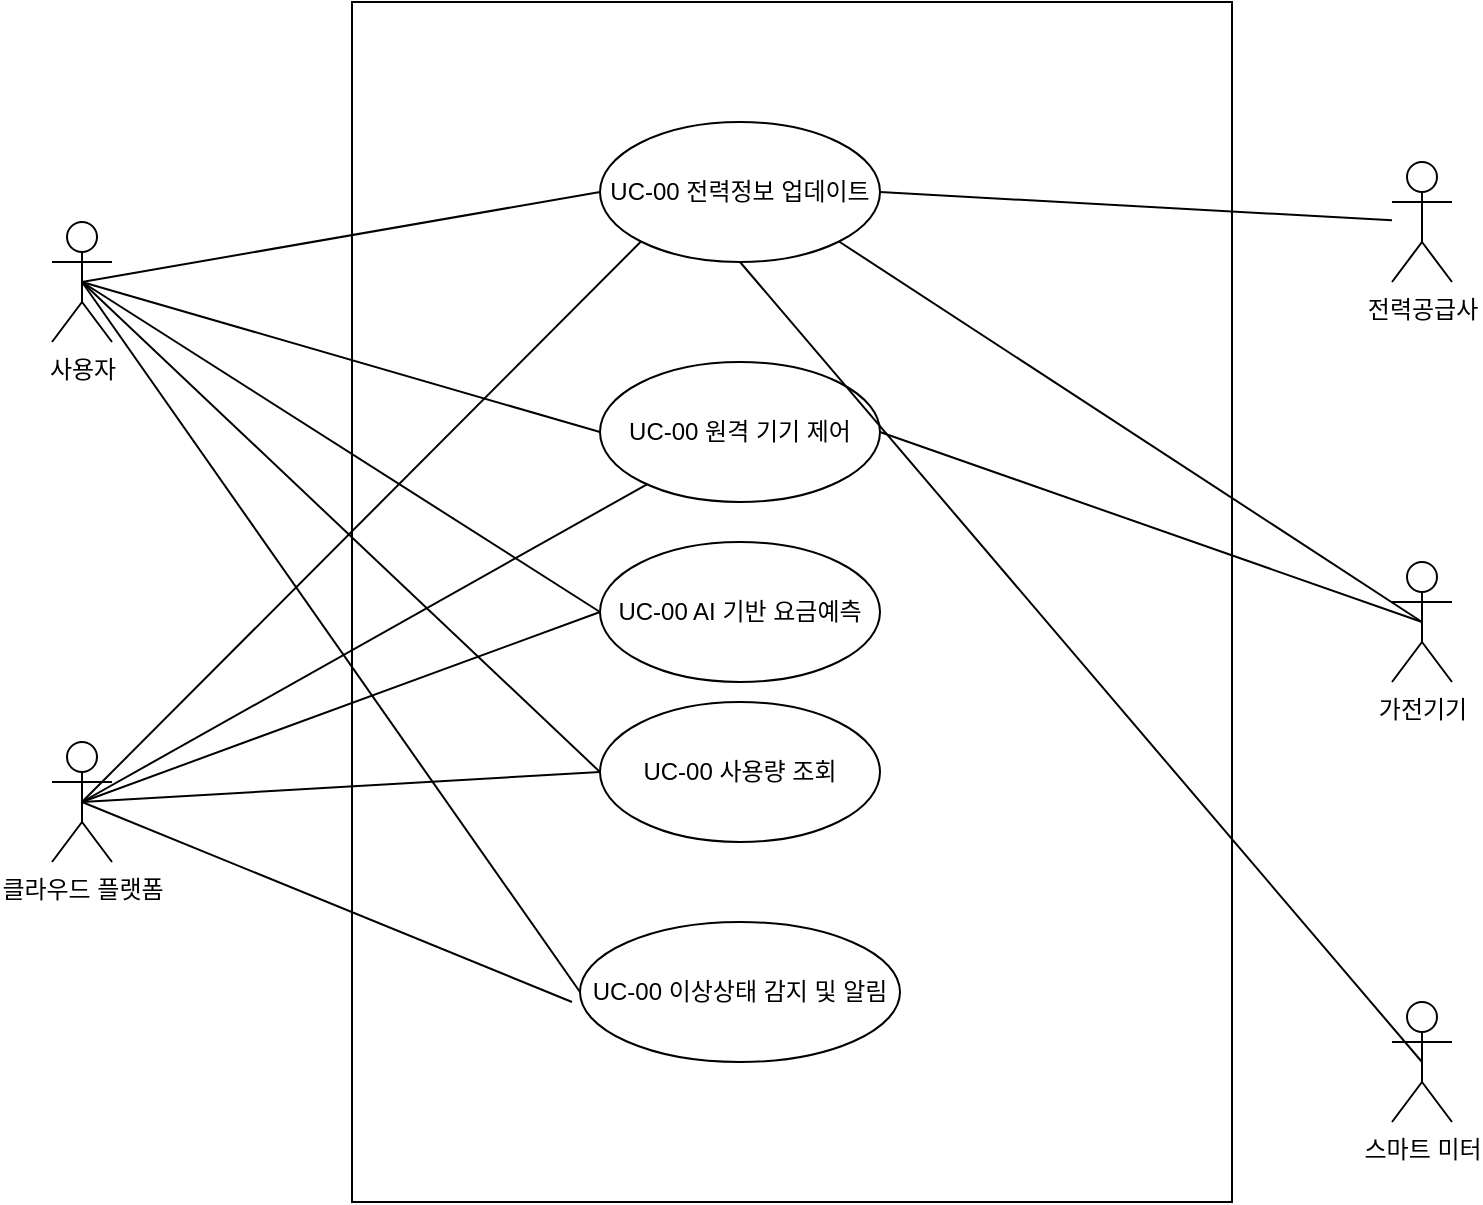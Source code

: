 <mxfile version="28.1.1">
  <diagram name="페이지-1" id="mtb0sJFK-1cN7i5dOqM4">
    <mxGraphModel dx="1146" dy="1305" grid="1" gridSize="10" guides="1" tooltips="1" connect="1" arrows="1" fold="1" page="1" pageScale="1" pageWidth="827" pageHeight="1169" math="0" shadow="0">
      <root>
        <mxCell id="0" />
        <mxCell id="1" parent="0" />
        <mxCell id="JvUOeEXDJDTDxTC4g6xs-10" value="" style="rounded=0;whiteSpace=wrap;html=1;" vertex="1" parent="1">
          <mxGeometry x="199" y="220" width="440" height="600" as="geometry" />
        </mxCell>
        <mxCell id="JvUOeEXDJDTDxTC4g6xs-18" style="rounded=0;orthogonalLoop=1;jettySize=auto;html=1;exitX=0.5;exitY=0.5;exitDx=0;exitDy=0;exitPerimeter=0;entryX=0;entryY=0.5;entryDx=0;entryDy=0;endArrow=none;endFill=0;" edge="1" parent="1" source="JvUOeEXDJDTDxTC4g6xs-1" target="JvUOeEXDJDTDxTC4g6xs-14">
          <mxGeometry relative="1" as="geometry" />
        </mxCell>
        <mxCell id="JvUOeEXDJDTDxTC4g6xs-24" style="rounded=0;orthogonalLoop=1;jettySize=auto;html=1;exitX=0.5;exitY=0.5;exitDx=0;exitDy=0;exitPerimeter=0;entryX=0;entryY=0.5;entryDx=0;entryDy=0;endArrow=none;endFill=0;" edge="1" parent="1" source="JvUOeEXDJDTDxTC4g6xs-1" target="JvUOeEXDJDTDxTC4g6xs-13">
          <mxGeometry relative="1" as="geometry" />
        </mxCell>
        <mxCell id="JvUOeEXDJDTDxTC4g6xs-27" style="rounded=0;orthogonalLoop=1;jettySize=auto;html=1;exitX=0.5;exitY=0.5;exitDx=0;exitDy=0;exitPerimeter=0;entryX=0;entryY=0.5;entryDx=0;entryDy=0;endArrow=none;endFill=0;" edge="1" parent="1" source="JvUOeEXDJDTDxTC4g6xs-1" target="JvUOeEXDJDTDxTC4g6xs-11">
          <mxGeometry relative="1" as="geometry" />
        </mxCell>
        <mxCell id="JvUOeEXDJDTDxTC4g6xs-29" style="rounded=0;orthogonalLoop=1;jettySize=auto;html=1;exitX=0.5;exitY=0.5;exitDx=0;exitDy=0;exitPerimeter=0;entryX=0;entryY=0.5;entryDx=0;entryDy=0;endArrow=none;endFill=0;" edge="1" parent="1" source="JvUOeEXDJDTDxTC4g6xs-1" target="JvUOeEXDJDTDxTC4g6xs-12">
          <mxGeometry relative="1" as="geometry" />
        </mxCell>
        <mxCell id="JvUOeEXDJDTDxTC4g6xs-31" style="rounded=0;orthogonalLoop=1;jettySize=auto;html=1;exitX=0.5;exitY=0.5;exitDx=0;exitDy=0;exitPerimeter=0;entryX=0;entryY=0.5;entryDx=0;entryDy=0;endArrow=none;endFill=0;jumpStyle=none;" edge="1" parent="1" source="JvUOeEXDJDTDxTC4g6xs-1" target="JvUOeEXDJDTDxTC4g6xs-15">
          <mxGeometry relative="1" as="geometry" />
        </mxCell>
        <mxCell id="JvUOeEXDJDTDxTC4g6xs-1" value="사용자" style="shape=umlActor;verticalLabelPosition=bottom;verticalAlign=top;html=1;" vertex="1" parent="1">
          <mxGeometry x="49" y="330" width="30" height="60" as="geometry" />
        </mxCell>
        <mxCell id="JvUOeEXDJDTDxTC4g6xs-3" value="가전기기" style="shape=umlActor;verticalLabelPosition=bottom;verticalAlign=top;html=1;" vertex="1" parent="1">
          <mxGeometry x="719" y="500" width="30" height="60" as="geometry" />
        </mxCell>
        <mxCell id="JvUOeEXDJDTDxTC4g6xs-4" value="스마트 미터" style="shape=umlActor;verticalLabelPosition=bottom;verticalAlign=top;html=1;" vertex="1" parent="1">
          <mxGeometry x="719" y="720" width="30" height="60" as="geometry" />
        </mxCell>
        <mxCell id="JvUOeEXDJDTDxTC4g6xs-25" style="rounded=0;orthogonalLoop=1;jettySize=auto;html=1;exitX=0.5;exitY=0.5;exitDx=0;exitDy=0;exitPerimeter=0;endArrow=none;endFill=0;" edge="1" parent="1" source="JvUOeEXDJDTDxTC4g6xs-5" target="JvUOeEXDJDTDxTC4g6xs-13">
          <mxGeometry relative="1" as="geometry" />
        </mxCell>
        <mxCell id="JvUOeEXDJDTDxTC4g6xs-28" style="rounded=0;orthogonalLoop=1;jettySize=auto;html=1;exitX=0.5;exitY=0.5;exitDx=0;exitDy=0;exitPerimeter=0;entryX=0;entryY=0.5;entryDx=0;entryDy=0;endArrow=none;endFill=0;" edge="1" parent="1" source="JvUOeEXDJDTDxTC4g6xs-5" target="JvUOeEXDJDTDxTC4g6xs-11">
          <mxGeometry relative="1" as="geometry" />
        </mxCell>
        <mxCell id="JvUOeEXDJDTDxTC4g6xs-30" style="rounded=0;orthogonalLoop=1;jettySize=auto;html=1;exitX=0.5;exitY=0.5;exitDx=0;exitDy=0;exitPerimeter=0;entryX=0;entryY=0.5;entryDx=0;entryDy=0;endArrow=none;endFill=0;" edge="1" parent="1" source="JvUOeEXDJDTDxTC4g6xs-5" target="JvUOeEXDJDTDxTC4g6xs-12">
          <mxGeometry relative="1" as="geometry" />
        </mxCell>
        <mxCell id="JvUOeEXDJDTDxTC4g6xs-32" style="rounded=0;orthogonalLoop=1;jettySize=auto;html=1;exitX=0.5;exitY=0.5;exitDx=0;exitDy=0;exitPerimeter=0;endArrow=none;endFill=0;jumpStyle=arc;" edge="1" parent="1" source="JvUOeEXDJDTDxTC4g6xs-5">
          <mxGeometry relative="1" as="geometry">
            <mxPoint x="309" y="720" as="targetPoint" />
          </mxGeometry>
        </mxCell>
        <mxCell id="JvUOeEXDJDTDxTC4g6xs-5" value="클라우드 플랫폼" style="shape=umlActor;verticalLabelPosition=bottom;verticalAlign=top;html=1;" vertex="1" parent="1">
          <mxGeometry x="49" y="590" width="30" height="60" as="geometry" />
        </mxCell>
        <mxCell id="JvUOeEXDJDTDxTC4g6xs-6" value="전력공급사" style="shape=umlActor;verticalLabelPosition=bottom;verticalAlign=top;html=1;" vertex="1" parent="1">
          <mxGeometry x="719" y="300" width="30" height="60" as="geometry" />
        </mxCell>
        <mxCell id="JvUOeEXDJDTDxTC4g6xs-11" value="UC-00 AI 기반 요금예측" style="ellipse;whiteSpace=wrap;html=1;" vertex="1" parent="1">
          <mxGeometry x="323" y="490" width="140" height="70" as="geometry" />
        </mxCell>
        <mxCell id="JvUOeEXDJDTDxTC4g6xs-12" value="UC-00 사용량 조회" style="ellipse;whiteSpace=wrap;html=1;" vertex="1" parent="1">
          <mxGeometry x="323" y="570" width="140" height="70" as="geometry" />
        </mxCell>
        <mxCell id="JvUOeEXDJDTDxTC4g6xs-13" value="UC-00 원격 기기 제어" style="ellipse;whiteSpace=wrap;html=1;" vertex="1" parent="1">
          <mxGeometry x="323" y="400" width="140" height="70" as="geometry" />
        </mxCell>
        <mxCell id="JvUOeEXDJDTDxTC4g6xs-19" style="rounded=0;orthogonalLoop=1;jettySize=auto;html=1;exitX=1;exitY=0.5;exitDx=0;exitDy=0;endArrow=none;endFill=0;" edge="1" parent="1" source="JvUOeEXDJDTDxTC4g6xs-14" target="JvUOeEXDJDTDxTC4g6xs-6">
          <mxGeometry relative="1" as="geometry" />
        </mxCell>
        <mxCell id="JvUOeEXDJDTDxTC4g6xs-14" value="UC-00 전력정보 업데이트" style="ellipse;whiteSpace=wrap;html=1;" vertex="1" parent="1">
          <mxGeometry x="323" y="280" width="140" height="70" as="geometry" />
        </mxCell>
        <mxCell id="JvUOeEXDJDTDxTC4g6xs-15" value="UC-00 이상상태 감지 및 알림" style="ellipse;whiteSpace=wrap;html=1;" vertex="1" parent="1">
          <mxGeometry x="313" y="680" width="160" height="70" as="geometry" />
        </mxCell>
        <mxCell id="JvUOeEXDJDTDxTC4g6xs-21" style="rounded=0;orthogonalLoop=1;jettySize=auto;html=1;exitX=0;exitY=1;exitDx=0;exitDy=0;entryX=0.5;entryY=0.5;entryDx=0;entryDy=0;entryPerimeter=0;endArrow=none;endFill=0;" edge="1" parent="1" source="JvUOeEXDJDTDxTC4g6xs-14" target="JvUOeEXDJDTDxTC4g6xs-5">
          <mxGeometry relative="1" as="geometry" />
        </mxCell>
        <mxCell id="JvUOeEXDJDTDxTC4g6xs-22" style="rounded=0;orthogonalLoop=1;jettySize=auto;html=1;exitX=1;exitY=1;exitDx=0;exitDy=0;entryX=0.5;entryY=0.5;entryDx=0;entryDy=0;entryPerimeter=0;endArrow=none;endFill=0;" edge="1" parent="1" source="JvUOeEXDJDTDxTC4g6xs-14" target="JvUOeEXDJDTDxTC4g6xs-3">
          <mxGeometry relative="1" as="geometry" />
        </mxCell>
        <mxCell id="JvUOeEXDJDTDxTC4g6xs-23" style="rounded=0;orthogonalLoop=1;jettySize=auto;html=1;exitX=0.5;exitY=1;exitDx=0;exitDy=0;entryX=0.5;entryY=0.5;entryDx=0;entryDy=0;entryPerimeter=0;endArrow=none;endFill=0;" edge="1" parent="1" source="JvUOeEXDJDTDxTC4g6xs-14" target="JvUOeEXDJDTDxTC4g6xs-4">
          <mxGeometry relative="1" as="geometry" />
        </mxCell>
        <mxCell id="JvUOeEXDJDTDxTC4g6xs-26" style="rounded=0;orthogonalLoop=1;jettySize=auto;html=1;exitX=1;exitY=0.5;exitDx=0;exitDy=0;entryX=0.5;entryY=0.5;entryDx=0;entryDy=0;entryPerimeter=0;endArrow=none;endFill=0;" edge="1" parent="1" source="JvUOeEXDJDTDxTC4g6xs-13" target="JvUOeEXDJDTDxTC4g6xs-3">
          <mxGeometry relative="1" as="geometry" />
        </mxCell>
      </root>
    </mxGraphModel>
  </diagram>
</mxfile>
